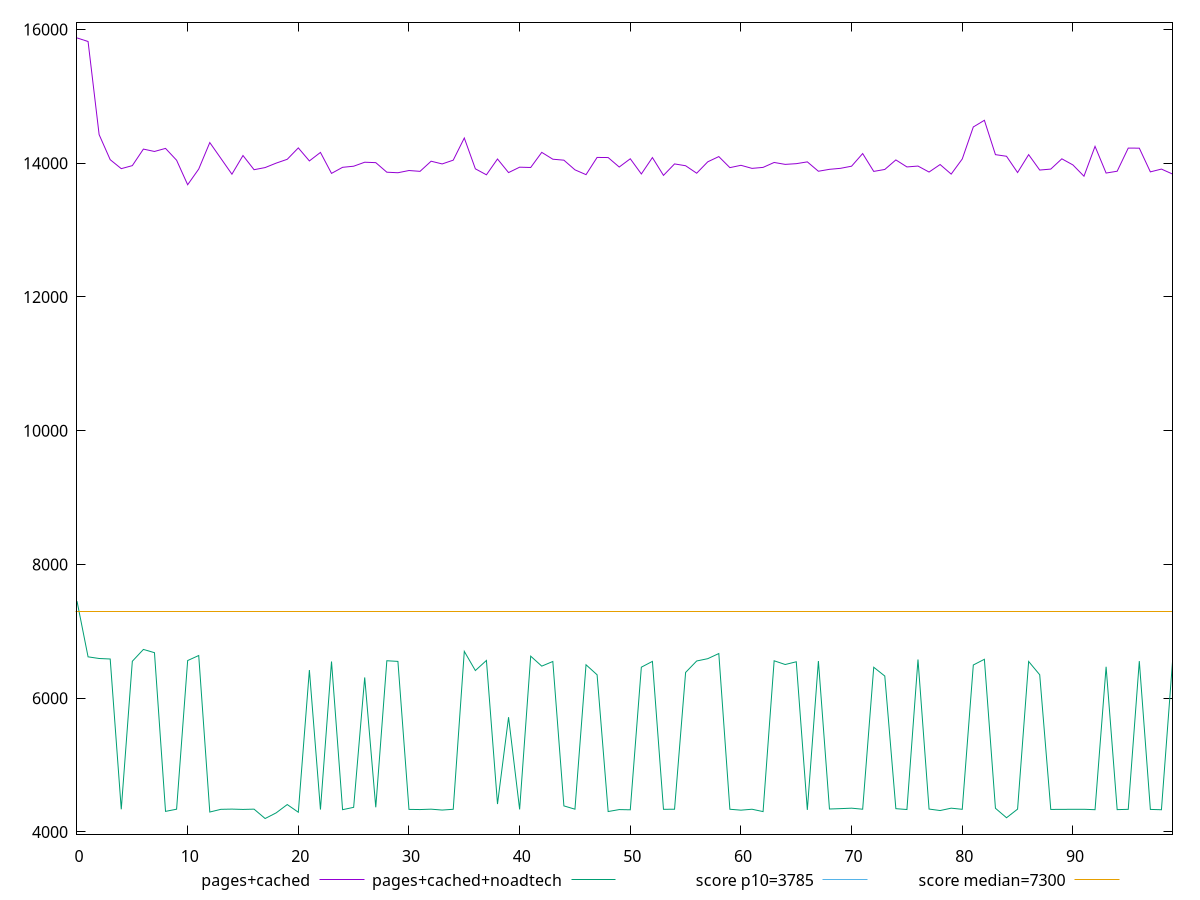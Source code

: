 reset

$pagesCached <<EOF
0 15872.535
1 15818.327500000001
2 14426.015000000005
3 14051.677999999996
4 13917.464
5 13962.729500000001
6 14209.9535
7 14174.480999999996
8 14220.386000000002
9 14043.464000000004
10 13677.054100000001
11 13911.413000000004
12 14307.529000000002
13 14071.283
14 13834.546500000004
15 14113.968999999997
16 13901.789999999997
17 13933.568500000005
18 14000.154999999999
19 14057.440999999999
20 14227.776
21 14032.914
22 14160.194499999998
23 13846.640300000001
24 13937.447000000006
25 13953.98
26 14013.583999999999
27 14007.372600000002
28 13864.247800000001
29 13856.3167
30 13889.623300000003
31 13877.127
32 14028.758000000002
33 13988.093499999995
34 14044.399999999998
35 14375.901999999998
36 13915.043999999998
37 13825.39545
38 14061.908
39 13858.550199999998
40 13939.487999999998
41 13934.814999999999
42 14161.097500000003
43 14058.676
44 14044.257999999996
45 13899.932999999997
46 13827.776000000003
47 14085.217
48 14083.474000000002
49 13941.876499999998
50 14065.130999999998
51 13837.985
52 14083.210000000003
53 13816.808999999997
54 13988.287
55 13960.966000000002
56 13849.273799999999
57 14019.518450000001
58 14098.041000000001
59 13932.68
60 13967.55
61 13921.638499999997
62 13936.351000000002
63 14009.892999999998
64 13981.380000000005
65 13991.942
66 14018.763999999996
67 13878.712500000001
68 13907.376
69 13922.334999999995
70 13954.325000000004
71 14143.167149999997
72 13876.181
73 13905.5461
74 14048.071
75 13943.095999999998
76 13956.205000000005
77 13866.624999999998
78 13979.029
79 13835.938000000002
80 14061.980899999999
81 14541.197999999999
82 14640.604500000001
83 14126.877
84 14102.606499999998
85 13859.48
86 14127.049999999992
87 13896.652499999998
88 13910.887200000001
89 14064.593
90 13973.23845
91 13804.408500000001
92 14250.922000000002
93 13851.742499999998
94 13878.974300000002
95 14224.712
96 14224.042000000001
97 13869.286
98 13911.0475
99 13837.018599999998
EOF

$pagesCachedNoadtech <<EOF
0 7450.286
1 6617.403
2 6592.592499999999
3 6585.1693
4 4337.187
5 6551.226199999999
6 6728.048000000001
7 6679.704100000002
8 4306.5149999999985
9 4339.0125499999995
10 6561.8125
11 6637.248550000001
12 4296.775499999999
13 4337.110250000001
14 4340.57635
15 4335.6924
16 4340.01525
17 4199.7275
18 4284.4655
19 4408.597400000001
20 4293.6965
21 6420.24
22 4333.1987500000005
23 6547.509
24 4331.901000000001
25 4366.87225
26 6309.7895
27 4367.190299999998
28 6558.981399999999
29 6549.2513
30 4336.288550000001
31 4333.8348000000005
32 4339.5066
33 4326.235499999999
34 4337.9694500000005
35 6699.14235
36 6412.505499999999
37 6563.408900000001
38 4416.069799999999
39 5715.074999999999
40 4335.98885
41 6627.518600000001
42 6478.4209999999985
43 6547.8631000000005
44 4388.566999999998
45 4339.2342499999995
46 6498.867
47 6348.9490000000005
48 4304.121500000001
49 4333.3964
50 4329.989450000001
51 6462.654999999999
52 6549.241821354196
53 4337.445600000001
54 4338.8331499999995
55 6383.998000000001
56 6555.4135
57 6589.8449
58 6666.743499999999
59 4338.303849999998
60 4324.7315
61 4338.5198
62 4303.322999999999
63 6558.4673
64 6502.71
65 6543.579899999999
66 4328.610549999999
67 6554.866900000001
68 4341.9385
69 4347.590400000001
70 4354.45
71 4338.667349999999
72 6461.647999999999
73 6330.4005
74 4347.054
75 4334.3465
76 6577.330899999999
77 4341.1822999999995
78 4319.115499999999
79 4354.3978499999985
80 4337.380999999999
81 6495.5070000000005
82 6580.571
83 4353.035
84 4211.1725
85 4340.2698
86 6548.146199999999
87 6349.4490000000005
88 4335.727000000001
89 4336.657899999999
90 4337.54775
91 4337.839499999999
92 4331.75865
93 6468.77615
94 4332.7168
95 4337.059300000002
96 6553.175300000001
97 4335.972900000001
98 4330.951999999999
99 6542.3129
EOF

set key outside below
set xrange [0:99]
set yrange [3966.27135:16105.99115]
set trange [3966.27135:16105.99115]
set terminal svg size 640, 520 enhanced background rgb 'white'
set output "report_00019_2021-02-10T18-14-37.922Z//interactive/comparison/line/1_vs_2.svg"

plot $pagesCached title "pages+cached" with line, \
     $pagesCachedNoadtech title "pages+cached+noadtech" with line, \
     3785 title "score p10=3785", \
     7300 title "score median=7300"

reset
